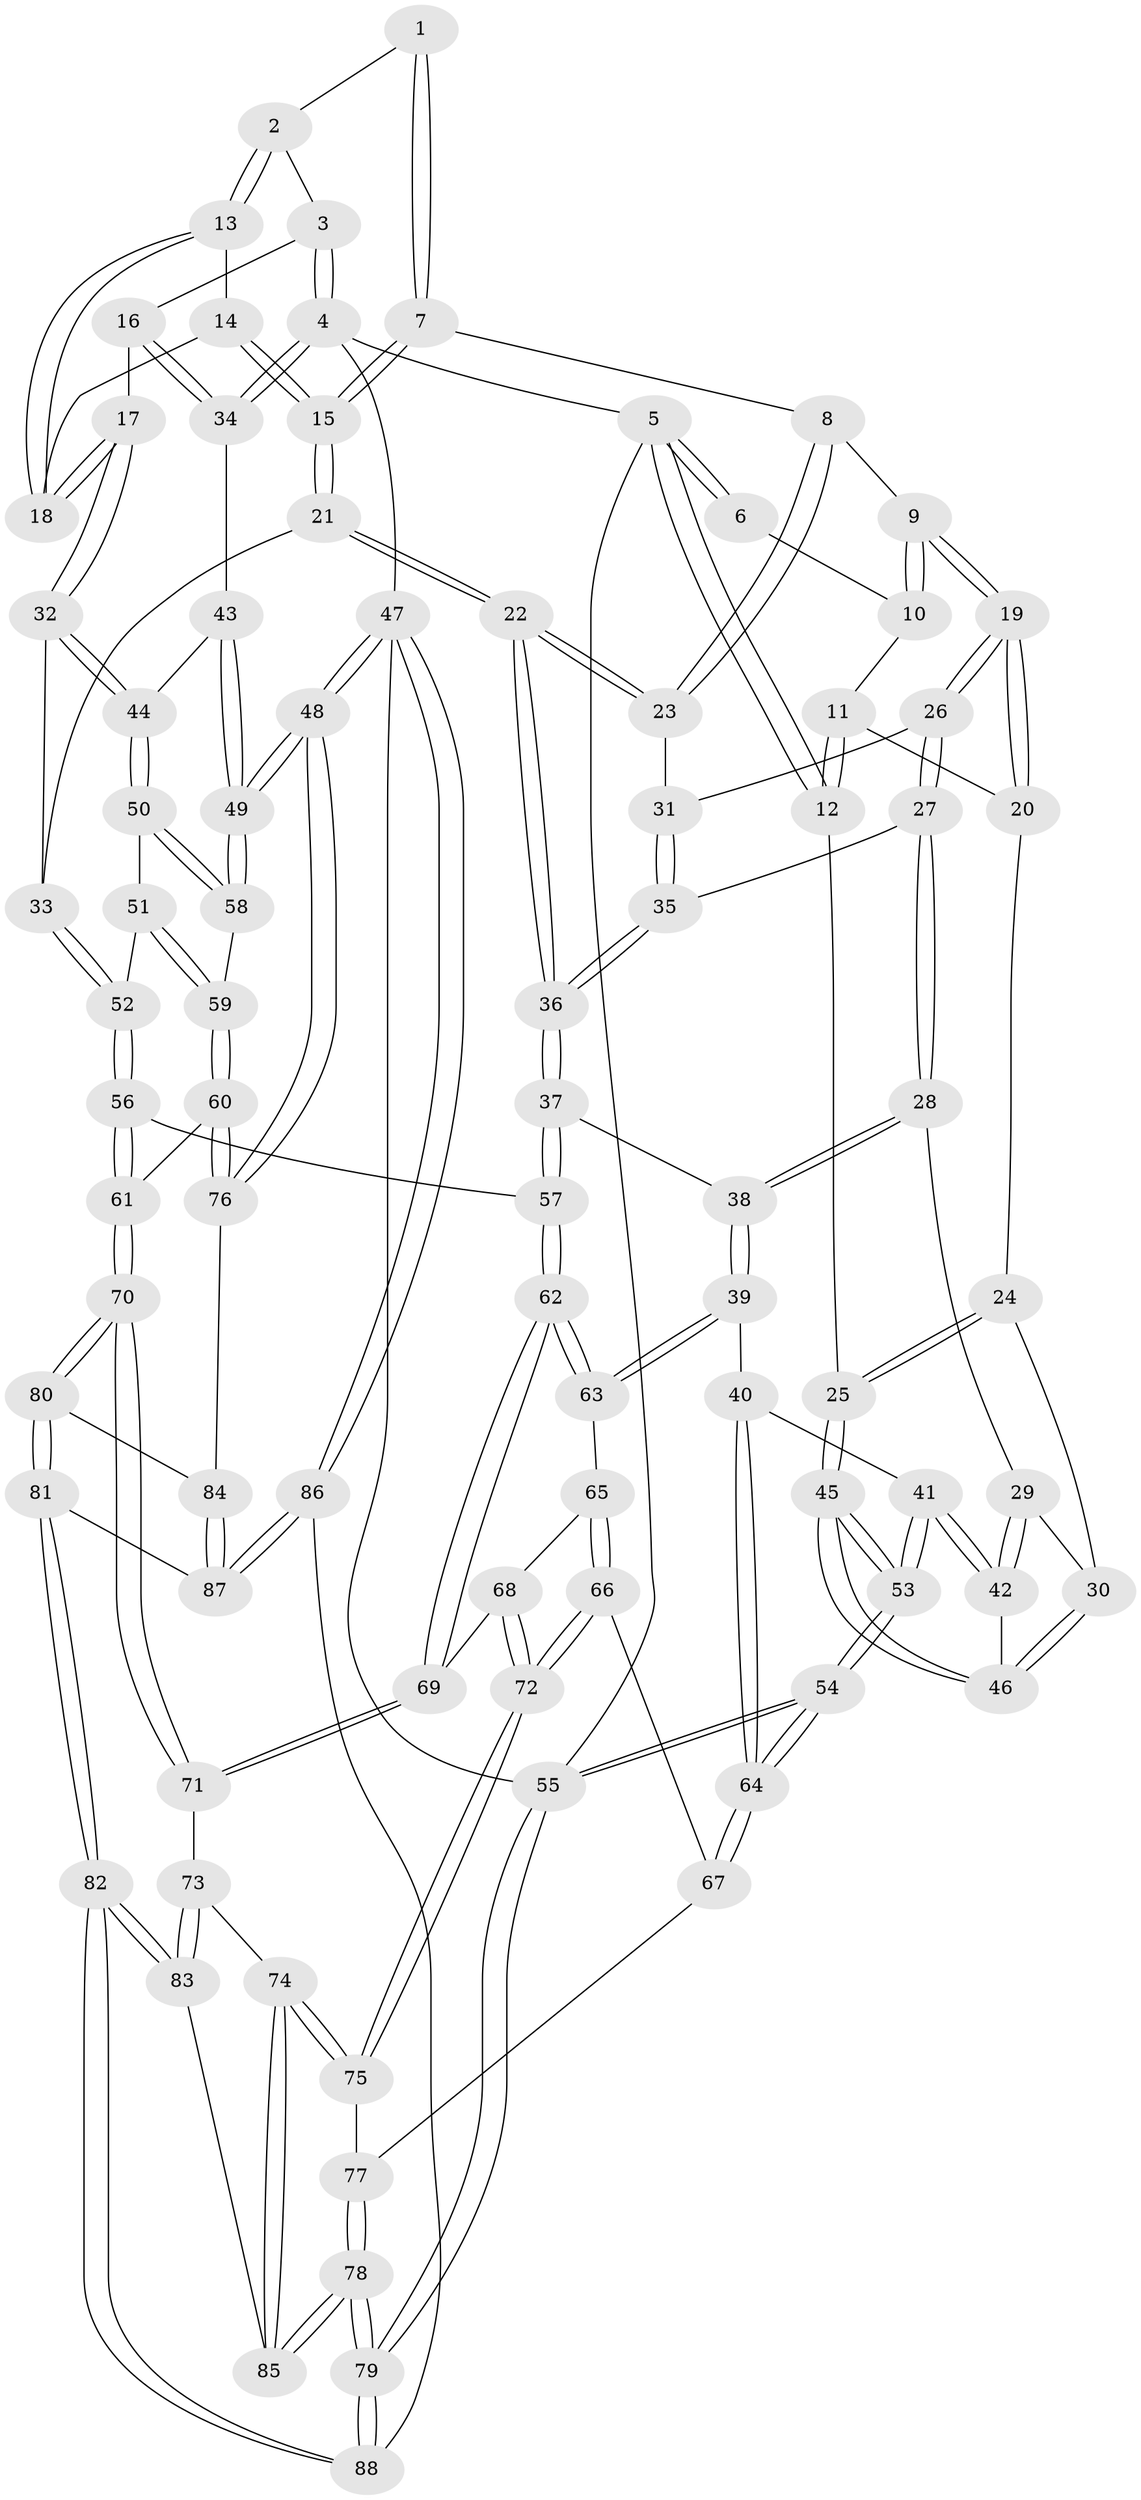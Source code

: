 // coarse degree distribution, {3: 0.1509433962264151, 5: 0.2641509433962264, 6: 0.07547169811320754, 4: 0.5094339622641509}
// Generated by graph-tools (version 1.1) at 2025/42/03/06/25 10:42:32]
// undirected, 88 vertices, 217 edges
graph export_dot {
graph [start="1"]
  node [color=gray90,style=filled];
  1 [pos="+0.46134340138936264+0"];
  2 [pos="+0.6885559509080115+0"];
  3 [pos="+0.9673236647334991+0"];
  4 [pos="+1+0"];
  5 [pos="+0+0"];
  6 [pos="+0.16232586884241132+0"];
  7 [pos="+0.38634793188729005+0.10390713992082519"];
  8 [pos="+0.3140115347487425+0.13196362484743093"];
  9 [pos="+0.20792811114495655+0.14000131143205016"];
  10 [pos="+0.16653330144724832+0"];
  11 [pos="+0.01711018619103105+0.0753572586383369"];
  12 [pos="+0+0.0628267496795898"];
  13 [pos="+0.6879920763027156+0"];
  14 [pos="+0.5266398857267955+0.1505091544697704"];
  15 [pos="+0.47029260776932563+0.18485301722269795"];
  16 [pos="+0.8367390658810545+0.21446765834705023"];
  17 [pos="+0.766139058618275+0.26005561947134953"];
  18 [pos="+0.7199557819919066+0.14647340560451033"];
  19 [pos="+0.20428653937356753+0.1446476752392664"];
  20 [pos="+0.15845250836404454+0.1602013636395512"];
  21 [pos="+0.5080852268458134+0.36071057065249923"];
  22 [pos="+0.481328783277383+0.38331128005466963"];
  23 [pos="+0.3414029319332429+0.2991166078521426"];
  24 [pos="+0.1092576299093185+0.19388663892134508"];
  25 [pos="+0+0.0777377348283724"];
  26 [pos="+0.2159780826166065+0.21832647068480482"];
  27 [pos="+0.207828815060451+0.33787514058852314"];
  28 [pos="+0.19294514567351723+0.3520482649494646"];
  29 [pos="+0.18217745816763414+0.3541632698573877"];
  30 [pos="+0.05155104206133899+0.33779189934440385"];
  31 [pos="+0.34001326199066184+0.2991166364937112"];
  32 [pos="+0.7562072076526863+0.31296758115262086"];
  33 [pos="+0.6424493826554785+0.3531742934709755"];
  34 [pos="+1+0"];
  35 [pos="+0.2156782567495895+0.33833982426310594"];
  36 [pos="+0.43843874593231225+0.4599713247613719"];
  37 [pos="+0.4214404328420778+0.5077281856647118"];
  38 [pos="+0.289430243507685+0.5631069511852977"];
  39 [pos="+0.2575781818420368+0.5902453495060207"];
  40 [pos="+0.25215425650559004+0.589691194592413"];
  41 [pos="+0.1498837443933251+0.5026686279437171"];
  42 [pos="+0.13664898505918552+0.48297721165024643"];
  43 [pos="+1+0.13904277180454436"];
  44 [pos="+0.8099529848871204+0.3670013329594843"];
  45 [pos="+0+0.4220656919682402"];
  46 [pos="+0+0.38616191233139907"];
  47 [pos="+1+1"];
  48 [pos="+1+0.7428435859723841"];
  49 [pos="+1+0.6330726511752727"];
  50 [pos="+0.8539832498749041+0.43324740641634757"];
  51 [pos="+0.6599261338973007+0.593588505724819"];
  52 [pos="+0.6589806502845552+0.5934072109343598"];
  53 [pos="+0+0.6449241444649422"];
  54 [pos="+0+0.7073973746277125"];
  55 [pos="+0+1"];
  56 [pos="+0.5383290771053194+0.6414914193979653"];
  57 [pos="+0.5232226828413827+0.6375838149103503"];
  58 [pos="+1+0.5843109849470238"];
  59 [pos="+0.7208591128810903+0.63350817828533"];
  60 [pos="+0.7125906366516765+0.7788901199898841"];
  61 [pos="+0.6115970582375722+0.7403986960684271"];
  62 [pos="+0.4651017821626054+0.734200331957356"];
  63 [pos="+0.2625438557874125+0.6311671599608476"];
  64 [pos="+0+0.6910330347814264"];
  65 [pos="+0.2635030221267414+0.6431339855477441"];
  66 [pos="+0.1850632158083674+0.7771121310251141"];
  67 [pos="+0.18357602438696927+0.7790342168429428"];
  68 [pos="+0.3160153878612987+0.7340295518028738"];
  69 [pos="+0.4577393157343123+0.7485138948400356"];
  70 [pos="+0.5339184861265354+0.8788614562957634"];
  71 [pos="+0.45822023614033347+0.7855020690740327"];
  72 [pos="+0.3141440854856547+0.7943101654219521"];
  73 [pos="+0.4546643573497924+0.7880178546622949"];
  74 [pos="+0.31904035675521014+0.8255943180993586"];
  75 [pos="+0.3163719422343371+0.8159168224576295"];
  76 [pos="+0.7611362555561835+0.8328255530937655"];
  77 [pos="+0.1851788482598559+0.796638948374384"];
  78 [pos="+0.17463530672579294+0.9136514329552923"];
  79 [pos="+0+1"];
  80 [pos="+0.5375067338541246+0.8948016659370278"];
  81 [pos="+0.5023043267738143+0.9855501168662683"];
  82 [pos="+0.4553602567121045+1"];
  83 [pos="+0.35869711803024573+0.9290593384689063"];
  84 [pos="+0.7418547238820483+0.8637879714276611"];
  85 [pos="+0.3116470800994467+0.8915058159751769"];
  86 [pos="+0.8059004286555733+1"];
  87 [pos="+0.7339560636286409+0.9527188441091362"];
  88 [pos="+0.4517533024164212+1"];
  1 -- 2;
  1 -- 7;
  1 -- 7;
  2 -- 3;
  2 -- 13;
  2 -- 13;
  3 -- 4;
  3 -- 4;
  3 -- 16;
  4 -- 5;
  4 -- 34;
  4 -- 34;
  4 -- 47;
  5 -- 6;
  5 -- 6;
  5 -- 12;
  5 -- 12;
  5 -- 55;
  6 -- 10;
  7 -- 8;
  7 -- 15;
  7 -- 15;
  8 -- 9;
  8 -- 23;
  8 -- 23;
  9 -- 10;
  9 -- 10;
  9 -- 19;
  9 -- 19;
  10 -- 11;
  11 -- 12;
  11 -- 12;
  11 -- 20;
  12 -- 25;
  13 -- 14;
  13 -- 18;
  13 -- 18;
  14 -- 15;
  14 -- 15;
  14 -- 18;
  15 -- 21;
  15 -- 21;
  16 -- 17;
  16 -- 34;
  16 -- 34;
  17 -- 18;
  17 -- 18;
  17 -- 32;
  17 -- 32;
  19 -- 20;
  19 -- 20;
  19 -- 26;
  19 -- 26;
  20 -- 24;
  21 -- 22;
  21 -- 22;
  21 -- 33;
  22 -- 23;
  22 -- 23;
  22 -- 36;
  22 -- 36;
  23 -- 31;
  24 -- 25;
  24 -- 25;
  24 -- 30;
  25 -- 45;
  25 -- 45;
  26 -- 27;
  26 -- 27;
  26 -- 31;
  27 -- 28;
  27 -- 28;
  27 -- 35;
  28 -- 29;
  28 -- 38;
  28 -- 38;
  29 -- 30;
  29 -- 42;
  29 -- 42;
  30 -- 46;
  30 -- 46;
  31 -- 35;
  31 -- 35;
  32 -- 33;
  32 -- 44;
  32 -- 44;
  33 -- 52;
  33 -- 52;
  34 -- 43;
  35 -- 36;
  35 -- 36;
  36 -- 37;
  36 -- 37;
  37 -- 38;
  37 -- 57;
  37 -- 57;
  38 -- 39;
  38 -- 39;
  39 -- 40;
  39 -- 63;
  39 -- 63;
  40 -- 41;
  40 -- 64;
  40 -- 64;
  41 -- 42;
  41 -- 42;
  41 -- 53;
  41 -- 53;
  42 -- 46;
  43 -- 44;
  43 -- 49;
  43 -- 49;
  44 -- 50;
  44 -- 50;
  45 -- 46;
  45 -- 46;
  45 -- 53;
  45 -- 53;
  47 -- 48;
  47 -- 48;
  47 -- 86;
  47 -- 86;
  47 -- 55;
  48 -- 49;
  48 -- 49;
  48 -- 76;
  48 -- 76;
  49 -- 58;
  49 -- 58;
  50 -- 51;
  50 -- 58;
  50 -- 58;
  51 -- 52;
  51 -- 59;
  51 -- 59;
  52 -- 56;
  52 -- 56;
  53 -- 54;
  53 -- 54;
  54 -- 55;
  54 -- 55;
  54 -- 64;
  54 -- 64;
  55 -- 79;
  55 -- 79;
  56 -- 57;
  56 -- 61;
  56 -- 61;
  57 -- 62;
  57 -- 62;
  58 -- 59;
  59 -- 60;
  59 -- 60;
  60 -- 61;
  60 -- 76;
  60 -- 76;
  61 -- 70;
  61 -- 70;
  62 -- 63;
  62 -- 63;
  62 -- 69;
  62 -- 69;
  63 -- 65;
  64 -- 67;
  64 -- 67;
  65 -- 66;
  65 -- 66;
  65 -- 68;
  66 -- 67;
  66 -- 72;
  66 -- 72;
  67 -- 77;
  68 -- 69;
  68 -- 72;
  68 -- 72;
  69 -- 71;
  69 -- 71;
  70 -- 71;
  70 -- 71;
  70 -- 80;
  70 -- 80;
  71 -- 73;
  72 -- 75;
  72 -- 75;
  73 -- 74;
  73 -- 83;
  73 -- 83;
  74 -- 75;
  74 -- 75;
  74 -- 85;
  74 -- 85;
  75 -- 77;
  76 -- 84;
  77 -- 78;
  77 -- 78;
  78 -- 79;
  78 -- 79;
  78 -- 85;
  78 -- 85;
  79 -- 88;
  79 -- 88;
  80 -- 81;
  80 -- 81;
  80 -- 84;
  81 -- 82;
  81 -- 82;
  81 -- 87;
  82 -- 83;
  82 -- 83;
  82 -- 88;
  82 -- 88;
  83 -- 85;
  84 -- 87;
  84 -- 87;
  86 -- 87;
  86 -- 87;
  86 -- 88;
}
